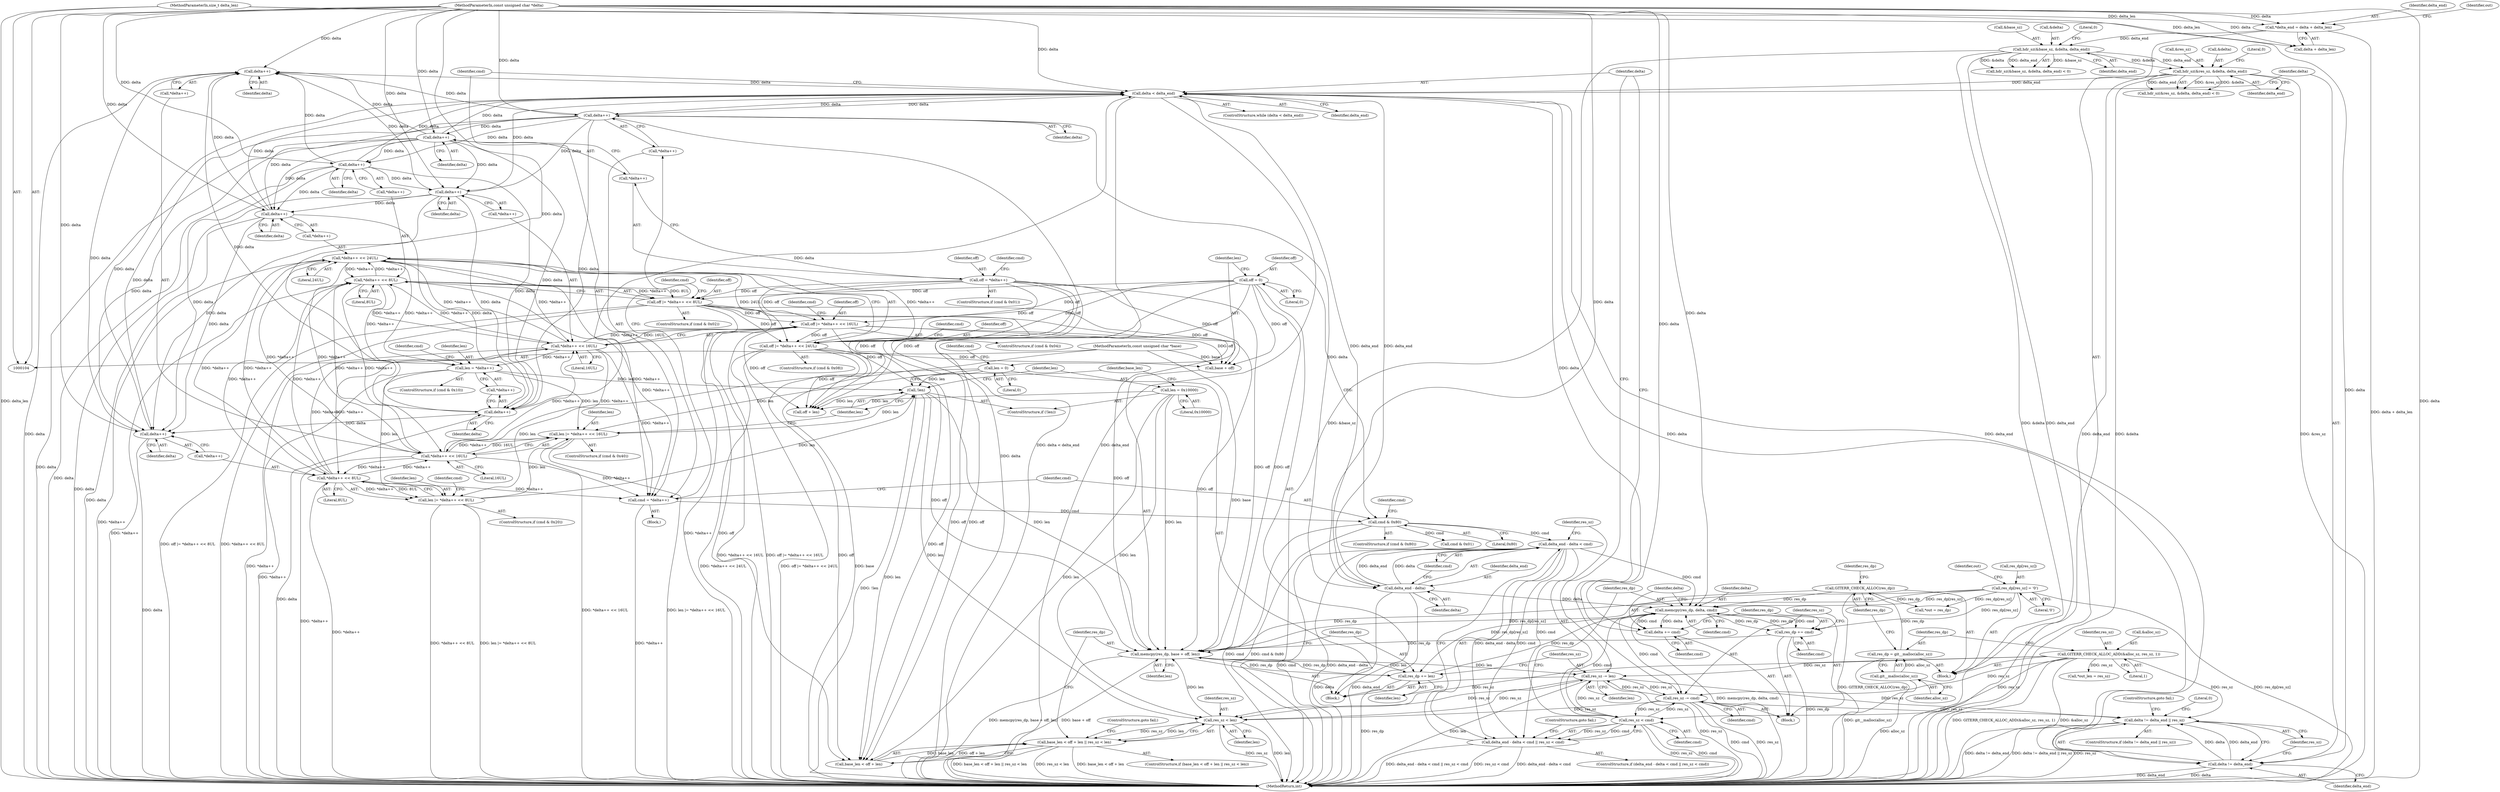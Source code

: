 digraph "1_libgit2_3f461902dc1072acb8b7607ee65d0a0458ffac2a@pointer" {
"1000284" [label="(Call,delta++)"];
"1000199" [label="(Call,delta++)"];
"1000191" [label="(Call,delta < delta_end)"];
"1000335" [label="(Call,delta += cmd)"];
"1000331" [label="(Call,memcpy(res_dp, delta, cmd))"];
"1000177" [label="(Call,res_dp[res_sz] = '\0')"];
"1000338" [label="(Call,res_dp += cmd)"];
"1000310" [label="(Call,res_dp += len)"];
"1000304" [label="(Call,memcpy(res_dp, base + off, len))"];
"1000175" [label="(Call,GITERR_CHECK_ALLOC(res_dp))"];
"1000171" [label="(Call,res_dp = git__malloc(alloc_sz))"];
"1000173" [label="(Call,git__malloc(alloc_sz))"];
"1000107" [label="(MethodParameterIn,const unsigned char *base)"];
"1000238" [label="(Call,off |= *delta++ << 16UL)"];
"1000218" [label="(Call,off = *delta++)"];
"1000227" [label="(Call,off |= *delta++ << 8UL)"];
"1000207" [label="(Call,off = 0)"];
"1000229" [label="(Call,*delta++ << 8UL)"];
"1000251" [label="(Call,*delta++ << 24UL)"];
"1000240" [label="(Call,*delta++ << 16UL)"];
"1000271" [label="(Call,*delta++ << 8UL)"];
"1000282" [label="(Call,*delta++ << 16UL)"];
"1000249" [label="(Call,off |= *delta++ << 24UL)"];
"1000300" [label="(Call,res_sz < len)"];
"1000341" [label="(Call,res_sz -= cmd)"];
"1000327" [label="(Call,res_sz < cmd)"];
"1000313" [label="(Call,res_sz -= len)"];
"1000166" [label="(Call,GITERR_CHECK_ALLOC_ADD(&alloc_sz, res_sz, 1))"];
"1000322" [label="(Call,delta_end - delta < cmd)"];
"1000323" [label="(Call,delta_end - delta)"];
"1000109" [label="(MethodParameterIn,const unsigned char *delta)"];
"1000202" [label="(Call,cmd & 0x80)"];
"1000196" [label="(Call,cmd = *delta++)"];
"1000290" [label="(Call,len = 0x10000)"];
"1000288" [label="(Call,!len)"];
"1000211" [label="(Call,len = 0)"];
"1000280" [label="(Call,len |= *delta++ << 16UL)"];
"1000269" [label="(Call,len |= *delta++ << 8UL)"];
"1000260" [label="(Call,len = *delta++)"];
"1000284" [label="(Call,delta++)"];
"1000253" [label="(Call,delta++)"];
"1000221" [label="(Call,delta++)"];
"1000231" [label="(Call,delta++)"];
"1000242" [label="(Call,delta++)"];
"1000263" [label="(Call,delta++)"];
"1000273" [label="(Call,delta++)"];
"1000152" [label="(Call,hdr_sz(&res_sz, &delta, delta_end))"];
"1000133" [label="(Call,hdr_sz(&base_sz, &delta, delta_end))"];
"1000113" [label="(Call,*delta_end = delta + delta_len)"];
"1000110" [label="(MethodParameterIn,size_t delta_len)"];
"1000321" [label="(Call,delta_end - delta < cmd || res_sz < cmd)"];
"1000294" [label="(Call,base_len < off + len || res_sz < len)"];
"1000348" [label="(Call,delta != delta_end || res_sz)"];
"1000349" [label="(Call,delta != delta_end)"];
"1000175" [label="(Call,GITERR_CHECK_ALLOC(res_dp))"];
"1000350" [label="(Identifier,delta)"];
"1000295" [label="(Call,base_len < off + len)"];
"1000305" [label="(Identifier,res_dp)"];
"1000169" [label="(Identifier,res_sz)"];
"1000191" [label="(Call,delta < delta_end)"];
"1000133" [label="(Call,hdr_sz(&base_sz, &delta, delta_end))"];
"1000177" [label="(Call,res_dp[res_sz] = '\0')"];
"1000247" [label="(Identifier,cmd)"];
"1000233" [label="(Literal,8UL)"];
"1000194" [label="(Block,)"];
"1000254" [label="(Identifier,delta)"];
"1000253" [label="(Call,delta++)"];
"1000134" [label="(Call,&base_sz)"];
"1000190" [label="(ControlStructure,while (delta < delta_end))"];
"1000213" [label="(Literal,0)"];
"1000276" [label="(ControlStructure,if (cmd & 0x40))"];
"1000274" [label="(Identifier,delta)"];
"1000374" [label="(MethodReturn,int)"];
"1000256" [label="(ControlStructure,if (cmd & 0x10))"];
"1000312" [label="(Identifier,len)"];
"1000107" [label="(MethodParameterIn,const unsigned char *base)"];
"1000203" [label="(Identifier,cmd)"];
"1000281" [label="(Identifier,len)"];
"1000273" [label="(Call,delta++)"];
"1000212" [label="(Identifier,len)"];
"1000197" [label="(Identifier,cmd)"];
"1000209" [label="(Literal,0)"];
"1000220" [label="(Call,*delta++)"];
"1000269" [label="(Call,len |= *delta++ << 8UL)"];
"1000347" [label="(ControlStructure,if (delta != delta_end || res_sz))"];
"1000242" [label="(Call,delta++)"];
"1000234" [label="(ControlStructure,if (cmd & 0x04))"];
"1000196" [label="(Call,cmd = *delta++)"];
"1000336" [label="(Identifier,delta)"];
"1000288" [label="(Call,!len)"];
"1000294" [label="(Call,base_len < off + len || res_sz < len)"];
"1000343" [label="(Identifier,cmd)"];
"1000351" [label="(Identifier,delta_end)"];
"1000214" [label="(ControlStructure,if (cmd & 0x01))"];
"1000325" [label="(Identifier,delta)"];
"1000261" [label="(Identifier,len)"];
"1000326" [label="(Identifier,cmd)"];
"1000151" [label="(Call,hdr_sz(&res_sz, &delta, delta_end) < 0)"];
"1000296" [label="(Identifier,base_len)"];
"1000331" [label="(Call,memcpy(res_dp, delta, cmd))"];
"1000155" [label="(Call,&delta)"];
"1000333" [label="(Identifier,delta)"];
"1000275" [label="(Literal,8UL)"];
"1000208" [label="(Identifier,off)"];
"1000181" [label="(Literal,'\0')"];
"1000270" [label="(Identifier,len)"];
"1000334" [label="(Identifier,cmd)"];
"1000309" [label="(Identifier,len)"];
"1000300" [label="(Call,res_sz < len)"];
"1000136" [label="(Call,&delta)"];
"1000267" [label="(Identifier,cmd)"];
"1000280" [label="(Call,len |= *delta++ << 16UL)"];
"1000258" [label="(Identifier,cmd)"];
"1000111" [label="(Block,)"];
"1000323" [label="(Call,delta_end - delta)"];
"1000352" [label="(Identifier,res_sz)"];
"1000340" [label="(Identifier,cmd)"];
"1000284" [label="(Call,delta++)"];
"1000304" [label="(Call,memcpy(res_dp, base + off, len))"];
"1000167" [label="(Call,&alloc_sz)"];
"1000198" [label="(Call,*delta++)"];
"1000337" [label="(Identifier,cmd)"];
"1000239" [label="(Identifier,off)"];
"1000250" [label="(Identifier,off)"];
"1000265" [label="(ControlStructure,if (cmd & 0x20))"];
"1000332" [label="(Identifier,res_dp)"];
"1000232" [label="(Identifier,delta)"];
"1000283" [label="(Call,*delta++)"];
"1000324" [label="(Identifier,delta_end)"];
"1000314" [label="(Identifier,res_sz)"];
"1000227" [label="(Call,off |= *delta++ << 8UL)"];
"1000172" [label="(Identifier,res_dp)"];
"1000109" [label="(MethodParameterIn,const unsigned char *delta)"];
"1000236" [label="(Identifier,cmd)"];
"1000186" [label="(Call,*out_len = res_sz)"];
"1000230" [label="(Call,*delta++)"];
"1000263" [label="(Call,delta++)"];
"1000303" [label="(ControlStructure,goto fail;)"];
"1000251" [label="(Call,*delta++ << 24UL)"];
"1000231" [label="(Call,delta++)"];
"1000342" [label="(Identifier,res_sz)"];
"1000166" [label="(Call,GITERR_CHECK_ALLOC_ADD(&alloc_sz, res_sz, 1))"];
"1000244" [label="(Literal,16UL)"];
"1000110" [label="(MethodParameterIn,size_t delta_len)"];
"1000282" [label="(Call,*delta++ << 16UL)"];
"1000285" [label="(Identifier,delta)"];
"1000260" [label="(Call,len = *delta++)"];
"1000271" [label="(Call,*delta++ << 8UL)"];
"1000204" [label="(Literal,0x80)"];
"1000245" [label="(ControlStructure,if (cmd & 0x08))"];
"1000313" [label="(Call,res_sz -= len)"];
"1000292" [label="(Literal,0x10000)"];
"1000287" [label="(ControlStructure,if (!len))"];
"1000229" [label="(Call,*delta++ << 8UL)"];
"1000335" [label="(Call,delta += cmd)"];
"1000349" [label="(Call,delta != delta_end)"];
"1000223" [label="(ControlStructure,if (cmd & 0x02))"];
"1000182" [label="(Call,*out = res_dp)"];
"1000173" [label="(Call,git__malloc(alloc_sz))"];
"1000328" [label="(Identifier,res_sz)"];
"1000301" [label="(Identifier,res_sz)"];
"1000192" [label="(Identifier,delta)"];
"1000339" [label="(Identifier,res_dp)"];
"1000238" [label="(Call,off |= *delta++ << 16UL)"];
"1000272" [label="(Call,*delta++)"];
"1000113" [label="(Call,*delta_end = delta + delta_len)"];
"1000199" [label="(Call,delta++)"];
"1000330" [label="(ControlStructure,goto fail;)"];
"1000158" [label="(Literal,0)"];
"1000240" [label="(Call,*delta++ << 16UL)"];
"1000293" [label="(ControlStructure,if (base_len < off + len || res_sz < len))"];
"1000327" [label="(Call,res_sz < cmd)"];
"1000202" [label="(Call,cmd & 0x80)"];
"1000219" [label="(Identifier,off)"];
"1000338" [label="(Call,res_dp += cmd)"];
"1000201" [label="(ControlStructure,if (cmd & 0x80))"];
"1000341" [label="(Call,res_sz -= cmd)"];
"1000211" [label="(Call,len = 0)"];
"1000132" [label="(Call,hdr_sz(&base_sz, &delta, delta_end) < 0)"];
"1000322" [label="(Call,delta_end - delta < cmd)"];
"1000321" [label="(Call,delta_end - delta < cmd || res_sz < cmd)"];
"1000249" [label="(Call,off |= *delta++ << 24UL)"];
"1000222" [label="(Identifier,delta)"];
"1000289" [label="(Identifier,len)"];
"1000205" [label="(Block,)"];
"1000184" [label="(Identifier,out)"];
"1000176" [label="(Identifier,res_dp)"];
"1000353" [label="(ControlStructure,goto fail;)"];
"1000318" [label="(Identifier,cmd)"];
"1000216" [label="(Identifier,cmd)"];
"1000315" [label="(Identifier,len)"];
"1000139" [label="(Literal,0)"];
"1000153" [label="(Call,&res_sz)"];
"1000278" [label="(Identifier,cmd)"];
"1000241" [label="(Call,*delta++)"];
"1000228" [label="(Identifier,off)"];
"1000221" [label="(Call,delta++)"];
"1000319" [label="(Block,)"];
"1000174" [label="(Identifier,alloc_sz)"];
"1000215" [label="(Call,cmd & 0x01)"];
"1000114" [label="(Identifier,delta_end)"];
"1000355" [label="(Literal,0)"];
"1000311" [label="(Identifier,res_dp)"];
"1000243" [label="(Identifier,delta)"];
"1000171" [label="(Call,res_dp = git__malloc(alloc_sz))"];
"1000193" [label="(Identifier,delta_end)"];
"1000157" [label="(Identifier,delta_end)"];
"1000310" [label="(Call,res_dp += len)"];
"1000200" [label="(Identifier,delta)"];
"1000225" [label="(Identifier,cmd)"];
"1000207" [label="(Call,off = 0)"];
"1000179" [label="(Identifier,res_dp)"];
"1000302" [label="(Identifier,len)"];
"1000262" [label="(Call,*delta++)"];
"1000138" [label="(Identifier,delta_end)"];
"1000152" [label="(Call,hdr_sz(&res_sz, &delta, delta_end))"];
"1000297" [label="(Call,off + len)"];
"1000170" [label="(Literal,1)"];
"1000178" [label="(Call,res_dp[res_sz])"];
"1000264" [label="(Identifier,delta)"];
"1000291" [label="(Identifier,len)"];
"1000286" [label="(Literal,16UL)"];
"1000348" [label="(Call,delta != delta_end || res_sz)"];
"1000115" [label="(Call,delta + delta_len)"];
"1000124" [label="(Identifier,out)"];
"1000306" [label="(Call,base + off)"];
"1000290" [label="(Call,len = 0x10000)"];
"1000329" [label="(Identifier,cmd)"];
"1000320" [label="(ControlStructure,if (delta_end - delta < cmd || res_sz < cmd))"];
"1000218" [label="(Call,off = *delta++)"];
"1000252" [label="(Call,*delta++)"];
"1000255" [label="(Literal,24UL)"];
"1000284" -> "1000283"  [label="AST: "];
"1000284" -> "1000285"  [label="CFG: "];
"1000285" -> "1000284"  [label="AST: "];
"1000283" -> "1000284"  [label="CFG: "];
"1000284" -> "1000374"  [label="DDG: delta"];
"1000284" -> "1000191"  [label="DDG: delta"];
"1000199" -> "1000284"  [label="DDG: delta"];
"1000253" -> "1000284"  [label="DDG: delta"];
"1000221" -> "1000284"  [label="DDG: delta"];
"1000231" -> "1000284"  [label="DDG: delta"];
"1000263" -> "1000284"  [label="DDG: delta"];
"1000273" -> "1000284"  [label="DDG: delta"];
"1000242" -> "1000284"  [label="DDG: delta"];
"1000109" -> "1000284"  [label="DDG: delta"];
"1000199" -> "1000198"  [label="AST: "];
"1000199" -> "1000200"  [label="CFG: "];
"1000200" -> "1000199"  [label="AST: "];
"1000198" -> "1000199"  [label="CFG: "];
"1000199" -> "1000374"  [label="DDG: delta"];
"1000199" -> "1000191"  [label="DDG: delta"];
"1000191" -> "1000199"  [label="DDG: delta"];
"1000109" -> "1000199"  [label="DDG: delta"];
"1000199" -> "1000221"  [label="DDG: delta"];
"1000199" -> "1000231"  [label="DDG: delta"];
"1000199" -> "1000242"  [label="DDG: delta"];
"1000199" -> "1000253"  [label="DDG: delta"];
"1000199" -> "1000263"  [label="DDG: delta"];
"1000199" -> "1000273"  [label="DDG: delta"];
"1000199" -> "1000323"  [label="DDG: delta"];
"1000191" -> "1000190"  [label="AST: "];
"1000191" -> "1000193"  [label="CFG: "];
"1000192" -> "1000191"  [label="AST: "];
"1000193" -> "1000191"  [label="AST: "];
"1000197" -> "1000191"  [label="CFG: "];
"1000350" -> "1000191"  [label="CFG: "];
"1000191" -> "1000374"  [label="DDG: delta < delta_end"];
"1000191" -> "1000374"  [label="DDG: delta_end"];
"1000335" -> "1000191"  [label="DDG: delta"];
"1000253" -> "1000191"  [label="DDG: delta"];
"1000221" -> "1000191"  [label="DDG: delta"];
"1000231" -> "1000191"  [label="DDG: delta"];
"1000263" -> "1000191"  [label="DDG: delta"];
"1000273" -> "1000191"  [label="DDG: delta"];
"1000242" -> "1000191"  [label="DDG: delta"];
"1000109" -> "1000191"  [label="DDG: delta"];
"1000152" -> "1000191"  [label="DDG: delta_end"];
"1000323" -> "1000191"  [label="DDG: delta_end"];
"1000191" -> "1000323"  [label="DDG: delta_end"];
"1000191" -> "1000349"  [label="DDG: delta"];
"1000191" -> "1000349"  [label="DDG: delta_end"];
"1000335" -> "1000319"  [label="AST: "];
"1000335" -> "1000337"  [label="CFG: "];
"1000336" -> "1000335"  [label="AST: "];
"1000337" -> "1000335"  [label="AST: "];
"1000339" -> "1000335"  [label="CFG: "];
"1000331" -> "1000335"  [label="DDG: cmd"];
"1000331" -> "1000335"  [label="DDG: delta"];
"1000109" -> "1000335"  [label="DDG: delta"];
"1000331" -> "1000319"  [label="AST: "];
"1000331" -> "1000334"  [label="CFG: "];
"1000332" -> "1000331"  [label="AST: "];
"1000333" -> "1000331"  [label="AST: "];
"1000334" -> "1000331"  [label="AST: "];
"1000336" -> "1000331"  [label="CFG: "];
"1000331" -> "1000374"  [label="DDG: memcpy(res_dp, delta, cmd)"];
"1000177" -> "1000331"  [label="DDG: res_dp[res_sz]"];
"1000338" -> "1000331"  [label="DDG: res_dp"];
"1000310" -> "1000331"  [label="DDG: res_dp"];
"1000175" -> "1000331"  [label="DDG: res_dp"];
"1000323" -> "1000331"  [label="DDG: delta"];
"1000109" -> "1000331"  [label="DDG: delta"];
"1000322" -> "1000331"  [label="DDG: cmd"];
"1000327" -> "1000331"  [label="DDG: cmd"];
"1000331" -> "1000338"  [label="DDG: cmd"];
"1000331" -> "1000338"  [label="DDG: res_dp"];
"1000331" -> "1000341"  [label="DDG: cmd"];
"1000177" -> "1000111"  [label="AST: "];
"1000177" -> "1000181"  [label="CFG: "];
"1000178" -> "1000177"  [label="AST: "];
"1000181" -> "1000177"  [label="AST: "];
"1000184" -> "1000177"  [label="CFG: "];
"1000177" -> "1000374"  [label="DDG: res_dp[res_sz]"];
"1000177" -> "1000182"  [label="DDG: res_dp[res_sz]"];
"1000177" -> "1000304"  [label="DDG: res_dp[res_sz]"];
"1000177" -> "1000310"  [label="DDG: res_dp[res_sz]"];
"1000177" -> "1000338"  [label="DDG: res_dp[res_sz]"];
"1000338" -> "1000319"  [label="AST: "];
"1000338" -> "1000340"  [label="CFG: "];
"1000339" -> "1000338"  [label="AST: "];
"1000340" -> "1000338"  [label="AST: "];
"1000342" -> "1000338"  [label="CFG: "];
"1000338" -> "1000374"  [label="DDG: res_dp"];
"1000338" -> "1000304"  [label="DDG: res_dp"];
"1000310" -> "1000205"  [label="AST: "];
"1000310" -> "1000312"  [label="CFG: "];
"1000311" -> "1000310"  [label="AST: "];
"1000312" -> "1000310"  [label="AST: "];
"1000314" -> "1000310"  [label="CFG: "];
"1000310" -> "1000374"  [label="DDG: res_dp"];
"1000310" -> "1000304"  [label="DDG: res_dp"];
"1000304" -> "1000310"  [label="DDG: len"];
"1000304" -> "1000310"  [label="DDG: res_dp"];
"1000304" -> "1000205"  [label="AST: "];
"1000304" -> "1000309"  [label="CFG: "];
"1000305" -> "1000304"  [label="AST: "];
"1000306" -> "1000304"  [label="AST: "];
"1000309" -> "1000304"  [label="AST: "];
"1000311" -> "1000304"  [label="CFG: "];
"1000304" -> "1000374"  [label="DDG: memcpy(res_dp, base + off, len)"];
"1000304" -> "1000374"  [label="DDG: base + off"];
"1000175" -> "1000304"  [label="DDG: res_dp"];
"1000107" -> "1000304"  [label="DDG: base"];
"1000238" -> "1000304"  [label="DDG: off"];
"1000218" -> "1000304"  [label="DDG: off"];
"1000227" -> "1000304"  [label="DDG: off"];
"1000207" -> "1000304"  [label="DDG: off"];
"1000249" -> "1000304"  [label="DDG: off"];
"1000300" -> "1000304"  [label="DDG: len"];
"1000290" -> "1000304"  [label="DDG: len"];
"1000288" -> "1000304"  [label="DDG: len"];
"1000304" -> "1000313"  [label="DDG: len"];
"1000175" -> "1000111"  [label="AST: "];
"1000175" -> "1000176"  [label="CFG: "];
"1000176" -> "1000175"  [label="AST: "];
"1000179" -> "1000175"  [label="CFG: "];
"1000175" -> "1000374"  [label="DDG: GITERR_CHECK_ALLOC(res_dp)"];
"1000171" -> "1000175"  [label="DDG: res_dp"];
"1000175" -> "1000182"  [label="DDG: res_dp"];
"1000171" -> "1000111"  [label="AST: "];
"1000171" -> "1000173"  [label="CFG: "];
"1000172" -> "1000171"  [label="AST: "];
"1000173" -> "1000171"  [label="AST: "];
"1000176" -> "1000171"  [label="CFG: "];
"1000171" -> "1000374"  [label="DDG: git__malloc(alloc_sz)"];
"1000173" -> "1000171"  [label="DDG: alloc_sz"];
"1000173" -> "1000174"  [label="CFG: "];
"1000174" -> "1000173"  [label="AST: "];
"1000173" -> "1000374"  [label="DDG: alloc_sz"];
"1000107" -> "1000104"  [label="AST: "];
"1000107" -> "1000374"  [label="DDG: base"];
"1000107" -> "1000306"  [label="DDG: base"];
"1000238" -> "1000234"  [label="AST: "];
"1000238" -> "1000240"  [label="CFG: "];
"1000239" -> "1000238"  [label="AST: "];
"1000240" -> "1000238"  [label="AST: "];
"1000247" -> "1000238"  [label="CFG: "];
"1000238" -> "1000374"  [label="DDG: *delta++ << 16UL"];
"1000238" -> "1000374"  [label="DDG: off |= *delta++ << 16UL"];
"1000218" -> "1000238"  [label="DDG: off"];
"1000227" -> "1000238"  [label="DDG: off"];
"1000207" -> "1000238"  [label="DDG: off"];
"1000240" -> "1000238"  [label="DDG: *delta++"];
"1000240" -> "1000238"  [label="DDG: 16UL"];
"1000238" -> "1000249"  [label="DDG: off"];
"1000238" -> "1000295"  [label="DDG: off"];
"1000238" -> "1000297"  [label="DDG: off"];
"1000238" -> "1000306"  [label="DDG: off"];
"1000218" -> "1000214"  [label="AST: "];
"1000218" -> "1000220"  [label="CFG: "];
"1000219" -> "1000218"  [label="AST: "];
"1000220" -> "1000218"  [label="AST: "];
"1000225" -> "1000218"  [label="CFG: "];
"1000218" -> "1000374"  [label="DDG: *delta++"];
"1000218" -> "1000227"  [label="DDG: off"];
"1000218" -> "1000249"  [label="DDG: off"];
"1000218" -> "1000295"  [label="DDG: off"];
"1000218" -> "1000297"  [label="DDG: off"];
"1000218" -> "1000306"  [label="DDG: off"];
"1000227" -> "1000223"  [label="AST: "];
"1000227" -> "1000229"  [label="CFG: "];
"1000228" -> "1000227"  [label="AST: "];
"1000229" -> "1000227"  [label="AST: "];
"1000236" -> "1000227"  [label="CFG: "];
"1000227" -> "1000374"  [label="DDG: off |= *delta++ << 8UL"];
"1000227" -> "1000374"  [label="DDG: *delta++ << 8UL"];
"1000207" -> "1000227"  [label="DDG: off"];
"1000229" -> "1000227"  [label="DDG: *delta++"];
"1000229" -> "1000227"  [label="DDG: 8UL"];
"1000227" -> "1000249"  [label="DDG: off"];
"1000227" -> "1000295"  [label="DDG: off"];
"1000227" -> "1000297"  [label="DDG: off"];
"1000227" -> "1000306"  [label="DDG: off"];
"1000207" -> "1000205"  [label="AST: "];
"1000207" -> "1000209"  [label="CFG: "];
"1000208" -> "1000207"  [label="AST: "];
"1000209" -> "1000207"  [label="AST: "];
"1000212" -> "1000207"  [label="CFG: "];
"1000207" -> "1000249"  [label="DDG: off"];
"1000207" -> "1000295"  [label="DDG: off"];
"1000207" -> "1000297"  [label="DDG: off"];
"1000207" -> "1000306"  [label="DDG: off"];
"1000229" -> "1000233"  [label="CFG: "];
"1000230" -> "1000229"  [label="AST: "];
"1000233" -> "1000229"  [label="AST: "];
"1000229" -> "1000374"  [label="DDG: *delta++"];
"1000229" -> "1000196"  [label="DDG: *delta++"];
"1000251" -> "1000229"  [label="DDG: *delta++"];
"1000271" -> "1000229"  [label="DDG: *delta++"];
"1000282" -> "1000229"  [label="DDG: *delta++"];
"1000240" -> "1000229"  [label="DDG: *delta++"];
"1000229" -> "1000240"  [label="DDG: *delta++"];
"1000229" -> "1000251"  [label="DDG: *delta++"];
"1000229" -> "1000260"  [label="DDG: *delta++"];
"1000229" -> "1000271"  [label="DDG: *delta++"];
"1000229" -> "1000282"  [label="DDG: *delta++"];
"1000251" -> "1000249"  [label="AST: "];
"1000251" -> "1000255"  [label="CFG: "];
"1000252" -> "1000251"  [label="AST: "];
"1000255" -> "1000251"  [label="AST: "];
"1000249" -> "1000251"  [label="CFG: "];
"1000251" -> "1000374"  [label="DDG: *delta++"];
"1000251" -> "1000196"  [label="DDG: *delta++"];
"1000251" -> "1000240"  [label="DDG: *delta++"];
"1000251" -> "1000249"  [label="DDG: *delta++"];
"1000251" -> "1000249"  [label="DDG: 24UL"];
"1000240" -> "1000251"  [label="DDG: *delta++"];
"1000271" -> "1000251"  [label="DDG: *delta++"];
"1000282" -> "1000251"  [label="DDG: *delta++"];
"1000251" -> "1000260"  [label="DDG: *delta++"];
"1000251" -> "1000271"  [label="DDG: *delta++"];
"1000251" -> "1000282"  [label="DDG: *delta++"];
"1000240" -> "1000244"  [label="CFG: "];
"1000241" -> "1000240"  [label="AST: "];
"1000244" -> "1000240"  [label="AST: "];
"1000240" -> "1000374"  [label="DDG: *delta++"];
"1000240" -> "1000196"  [label="DDG: *delta++"];
"1000271" -> "1000240"  [label="DDG: *delta++"];
"1000282" -> "1000240"  [label="DDG: *delta++"];
"1000240" -> "1000260"  [label="DDG: *delta++"];
"1000240" -> "1000271"  [label="DDG: *delta++"];
"1000240" -> "1000282"  [label="DDG: *delta++"];
"1000271" -> "1000269"  [label="AST: "];
"1000271" -> "1000275"  [label="CFG: "];
"1000272" -> "1000271"  [label="AST: "];
"1000275" -> "1000271"  [label="AST: "];
"1000269" -> "1000271"  [label="CFG: "];
"1000271" -> "1000374"  [label="DDG: *delta++"];
"1000271" -> "1000196"  [label="DDG: *delta++"];
"1000271" -> "1000269"  [label="DDG: *delta++"];
"1000271" -> "1000269"  [label="DDG: 8UL"];
"1000282" -> "1000271"  [label="DDG: *delta++"];
"1000271" -> "1000282"  [label="DDG: *delta++"];
"1000282" -> "1000280"  [label="AST: "];
"1000282" -> "1000286"  [label="CFG: "];
"1000283" -> "1000282"  [label="AST: "];
"1000286" -> "1000282"  [label="AST: "];
"1000280" -> "1000282"  [label="CFG: "];
"1000282" -> "1000374"  [label="DDG: *delta++"];
"1000282" -> "1000196"  [label="DDG: *delta++"];
"1000282" -> "1000280"  [label="DDG: *delta++"];
"1000282" -> "1000280"  [label="DDG: 16UL"];
"1000249" -> "1000245"  [label="AST: "];
"1000250" -> "1000249"  [label="AST: "];
"1000258" -> "1000249"  [label="CFG: "];
"1000249" -> "1000374"  [label="DDG: *delta++ << 24UL"];
"1000249" -> "1000374"  [label="DDG: off |= *delta++ << 24UL"];
"1000249" -> "1000295"  [label="DDG: off"];
"1000249" -> "1000297"  [label="DDG: off"];
"1000249" -> "1000306"  [label="DDG: off"];
"1000300" -> "1000294"  [label="AST: "];
"1000300" -> "1000302"  [label="CFG: "];
"1000301" -> "1000300"  [label="AST: "];
"1000302" -> "1000300"  [label="AST: "];
"1000294" -> "1000300"  [label="CFG: "];
"1000300" -> "1000374"  [label="DDG: res_sz"];
"1000300" -> "1000374"  [label="DDG: len"];
"1000300" -> "1000294"  [label="DDG: res_sz"];
"1000300" -> "1000294"  [label="DDG: len"];
"1000341" -> "1000300"  [label="DDG: res_sz"];
"1000313" -> "1000300"  [label="DDG: res_sz"];
"1000166" -> "1000300"  [label="DDG: res_sz"];
"1000290" -> "1000300"  [label="DDG: len"];
"1000288" -> "1000300"  [label="DDG: len"];
"1000300" -> "1000313"  [label="DDG: res_sz"];
"1000341" -> "1000319"  [label="AST: "];
"1000341" -> "1000343"  [label="CFG: "];
"1000342" -> "1000341"  [label="AST: "];
"1000343" -> "1000341"  [label="AST: "];
"1000192" -> "1000341"  [label="CFG: "];
"1000341" -> "1000374"  [label="DDG: cmd"];
"1000341" -> "1000374"  [label="DDG: res_sz"];
"1000341" -> "1000313"  [label="DDG: res_sz"];
"1000341" -> "1000327"  [label="DDG: res_sz"];
"1000327" -> "1000341"  [label="DDG: res_sz"];
"1000313" -> "1000341"  [label="DDG: res_sz"];
"1000166" -> "1000341"  [label="DDG: res_sz"];
"1000341" -> "1000348"  [label="DDG: res_sz"];
"1000327" -> "1000321"  [label="AST: "];
"1000327" -> "1000329"  [label="CFG: "];
"1000328" -> "1000327"  [label="AST: "];
"1000329" -> "1000327"  [label="AST: "];
"1000321" -> "1000327"  [label="CFG: "];
"1000327" -> "1000374"  [label="DDG: res_sz"];
"1000327" -> "1000374"  [label="DDG: cmd"];
"1000327" -> "1000321"  [label="DDG: res_sz"];
"1000327" -> "1000321"  [label="DDG: cmd"];
"1000313" -> "1000327"  [label="DDG: res_sz"];
"1000166" -> "1000327"  [label="DDG: res_sz"];
"1000322" -> "1000327"  [label="DDG: cmd"];
"1000313" -> "1000205"  [label="AST: "];
"1000313" -> "1000315"  [label="CFG: "];
"1000314" -> "1000313"  [label="AST: "];
"1000315" -> "1000313"  [label="AST: "];
"1000192" -> "1000313"  [label="CFG: "];
"1000313" -> "1000374"  [label="DDG: len"];
"1000313" -> "1000374"  [label="DDG: res_sz"];
"1000166" -> "1000313"  [label="DDG: res_sz"];
"1000313" -> "1000348"  [label="DDG: res_sz"];
"1000166" -> "1000111"  [label="AST: "];
"1000166" -> "1000170"  [label="CFG: "];
"1000167" -> "1000166"  [label="AST: "];
"1000169" -> "1000166"  [label="AST: "];
"1000170" -> "1000166"  [label="AST: "];
"1000172" -> "1000166"  [label="CFG: "];
"1000166" -> "1000374"  [label="DDG: GITERR_CHECK_ALLOC_ADD(&alloc_sz, res_sz, 1)"];
"1000166" -> "1000374"  [label="DDG: &alloc_sz"];
"1000166" -> "1000186"  [label="DDG: res_sz"];
"1000166" -> "1000348"  [label="DDG: res_sz"];
"1000322" -> "1000321"  [label="AST: "];
"1000322" -> "1000326"  [label="CFG: "];
"1000323" -> "1000322"  [label="AST: "];
"1000326" -> "1000322"  [label="AST: "];
"1000328" -> "1000322"  [label="CFG: "];
"1000321" -> "1000322"  [label="CFG: "];
"1000322" -> "1000374"  [label="DDG: cmd"];
"1000322" -> "1000374"  [label="DDG: delta_end - delta"];
"1000322" -> "1000321"  [label="DDG: delta_end - delta"];
"1000322" -> "1000321"  [label="DDG: cmd"];
"1000323" -> "1000322"  [label="DDG: delta_end"];
"1000323" -> "1000322"  [label="DDG: delta"];
"1000202" -> "1000322"  [label="DDG: cmd"];
"1000323" -> "1000325"  [label="CFG: "];
"1000324" -> "1000323"  [label="AST: "];
"1000325" -> "1000323"  [label="AST: "];
"1000326" -> "1000323"  [label="CFG: "];
"1000323" -> "1000374"  [label="DDG: delta_end"];
"1000323" -> "1000374"  [label="DDG: delta"];
"1000109" -> "1000323"  [label="DDG: delta"];
"1000109" -> "1000104"  [label="AST: "];
"1000109" -> "1000374"  [label="DDG: delta"];
"1000109" -> "1000113"  [label="DDG: delta"];
"1000109" -> "1000115"  [label="DDG: delta"];
"1000109" -> "1000221"  [label="DDG: delta"];
"1000109" -> "1000231"  [label="DDG: delta"];
"1000109" -> "1000242"  [label="DDG: delta"];
"1000109" -> "1000253"  [label="DDG: delta"];
"1000109" -> "1000263"  [label="DDG: delta"];
"1000109" -> "1000273"  [label="DDG: delta"];
"1000109" -> "1000349"  [label="DDG: delta"];
"1000202" -> "1000201"  [label="AST: "];
"1000202" -> "1000204"  [label="CFG: "];
"1000203" -> "1000202"  [label="AST: "];
"1000204" -> "1000202"  [label="AST: "];
"1000208" -> "1000202"  [label="CFG: "];
"1000318" -> "1000202"  [label="CFG: "];
"1000202" -> "1000374"  [label="DDG: cmd"];
"1000202" -> "1000374"  [label="DDG: cmd & 0x80"];
"1000196" -> "1000202"  [label="DDG: cmd"];
"1000202" -> "1000215"  [label="DDG: cmd"];
"1000196" -> "1000194"  [label="AST: "];
"1000196" -> "1000198"  [label="CFG: "];
"1000197" -> "1000196"  [label="AST: "];
"1000198" -> "1000196"  [label="AST: "];
"1000203" -> "1000196"  [label="CFG: "];
"1000196" -> "1000374"  [label="DDG: *delta++"];
"1000290" -> "1000287"  [label="AST: "];
"1000290" -> "1000292"  [label="CFG: "];
"1000291" -> "1000290"  [label="AST: "];
"1000292" -> "1000290"  [label="AST: "];
"1000296" -> "1000290"  [label="CFG: "];
"1000290" -> "1000295"  [label="DDG: len"];
"1000290" -> "1000297"  [label="DDG: len"];
"1000288" -> "1000287"  [label="AST: "];
"1000288" -> "1000289"  [label="CFG: "];
"1000289" -> "1000288"  [label="AST: "];
"1000291" -> "1000288"  [label="CFG: "];
"1000296" -> "1000288"  [label="CFG: "];
"1000288" -> "1000374"  [label="DDG: !len"];
"1000211" -> "1000288"  [label="DDG: len"];
"1000280" -> "1000288"  [label="DDG: len"];
"1000269" -> "1000288"  [label="DDG: len"];
"1000260" -> "1000288"  [label="DDG: len"];
"1000288" -> "1000295"  [label="DDG: len"];
"1000288" -> "1000297"  [label="DDG: len"];
"1000211" -> "1000205"  [label="AST: "];
"1000211" -> "1000213"  [label="CFG: "];
"1000212" -> "1000211"  [label="AST: "];
"1000213" -> "1000211"  [label="AST: "];
"1000216" -> "1000211"  [label="CFG: "];
"1000211" -> "1000269"  [label="DDG: len"];
"1000211" -> "1000280"  [label="DDG: len"];
"1000280" -> "1000276"  [label="AST: "];
"1000281" -> "1000280"  [label="AST: "];
"1000289" -> "1000280"  [label="CFG: "];
"1000280" -> "1000374"  [label="DDG: *delta++ << 16UL"];
"1000280" -> "1000374"  [label="DDG: len |= *delta++ << 16UL"];
"1000269" -> "1000280"  [label="DDG: len"];
"1000260" -> "1000280"  [label="DDG: len"];
"1000269" -> "1000265"  [label="AST: "];
"1000270" -> "1000269"  [label="AST: "];
"1000278" -> "1000269"  [label="CFG: "];
"1000269" -> "1000374"  [label="DDG: len |= *delta++ << 8UL"];
"1000269" -> "1000374"  [label="DDG: *delta++ << 8UL"];
"1000260" -> "1000269"  [label="DDG: len"];
"1000260" -> "1000256"  [label="AST: "];
"1000260" -> "1000262"  [label="CFG: "];
"1000261" -> "1000260"  [label="AST: "];
"1000262" -> "1000260"  [label="AST: "];
"1000267" -> "1000260"  [label="CFG: "];
"1000260" -> "1000374"  [label="DDG: *delta++"];
"1000253" -> "1000252"  [label="AST: "];
"1000253" -> "1000254"  [label="CFG: "];
"1000254" -> "1000253"  [label="AST: "];
"1000252" -> "1000253"  [label="CFG: "];
"1000253" -> "1000374"  [label="DDG: delta"];
"1000221" -> "1000253"  [label="DDG: delta"];
"1000231" -> "1000253"  [label="DDG: delta"];
"1000242" -> "1000253"  [label="DDG: delta"];
"1000253" -> "1000263"  [label="DDG: delta"];
"1000253" -> "1000273"  [label="DDG: delta"];
"1000221" -> "1000220"  [label="AST: "];
"1000221" -> "1000222"  [label="CFG: "];
"1000222" -> "1000221"  [label="AST: "];
"1000220" -> "1000221"  [label="CFG: "];
"1000221" -> "1000374"  [label="DDG: delta"];
"1000221" -> "1000231"  [label="DDG: delta"];
"1000221" -> "1000242"  [label="DDG: delta"];
"1000221" -> "1000263"  [label="DDG: delta"];
"1000221" -> "1000273"  [label="DDG: delta"];
"1000231" -> "1000230"  [label="AST: "];
"1000231" -> "1000232"  [label="CFG: "];
"1000232" -> "1000231"  [label="AST: "];
"1000230" -> "1000231"  [label="CFG: "];
"1000231" -> "1000374"  [label="DDG: delta"];
"1000231" -> "1000242"  [label="DDG: delta"];
"1000231" -> "1000263"  [label="DDG: delta"];
"1000231" -> "1000273"  [label="DDG: delta"];
"1000242" -> "1000241"  [label="AST: "];
"1000242" -> "1000243"  [label="CFG: "];
"1000243" -> "1000242"  [label="AST: "];
"1000241" -> "1000242"  [label="CFG: "];
"1000242" -> "1000374"  [label="DDG: delta"];
"1000242" -> "1000263"  [label="DDG: delta"];
"1000242" -> "1000273"  [label="DDG: delta"];
"1000263" -> "1000262"  [label="AST: "];
"1000263" -> "1000264"  [label="CFG: "];
"1000264" -> "1000263"  [label="AST: "];
"1000262" -> "1000263"  [label="CFG: "];
"1000263" -> "1000374"  [label="DDG: delta"];
"1000263" -> "1000273"  [label="DDG: delta"];
"1000273" -> "1000272"  [label="AST: "];
"1000273" -> "1000274"  [label="CFG: "];
"1000274" -> "1000273"  [label="AST: "];
"1000272" -> "1000273"  [label="CFG: "];
"1000273" -> "1000374"  [label="DDG: delta"];
"1000152" -> "1000151"  [label="AST: "];
"1000152" -> "1000157"  [label="CFG: "];
"1000153" -> "1000152"  [label="AST: "];
"1000155" -> "1000152"  [label="AST: "];
"1000157" -> "1000152"  [label="AST: "];
"1000158" -> "1000152"  [label="CFG: "];
"1000152" -> "1000374"  [label="DDG: delta_end"];
"1000152" -> "1000374"  [label="DDG: &delta"];
"1000152" -> "1000374"  [label="DDG: &res_sz"];
"1000152" -> "1000151"  [label="DDG: &res_sz"];
"1000152" -> "1000151"  [label="DDG: &delta"];
"1000152" -> "1000151"  [label="DDG: delta_end"];
"1000133" -> "1000152"  [label="DDG: &delta"];
"1000133" -> "1000152"  [label="DDG: delta_end"];
"1000133" -> "1000132"  [label="AST: "];
"1000133" -> "1000138"  [label="CFG: "];
"1000134" -> "1000133"  [label="AST: "];
"1000136" -> "1000133"  [label="AST: "];
"1000138" -> "1000133"  [label="AST: "];
"1000139" -> "1000133"  [label="CFG: "];
"1000133" -> "1000374"  [label="DDG: &base_sz"];
"1000133" -> "1000374"  [label="DDG: &delta"];
"1000133" -> "1000374"  [label="DDG: delta_end"];
"1000133" -> "1000132"  [label="DDG: &base_sz"];
"1000133" -> "1000132"  [label="DDG: &delta"];
"1000133" -> "1000132"  [label="DDG: delta_end"];
"1000113" -> "1000133"  [label="DDG: delta_end"];
"1000113" -> "1000111"  [label="AST: "];
"1000113" -> "1000115"  [label="CFG: "];
"1000114" -> "1000113"  [label="AST: "];
"1000115" -> "1000113"  [label="AST: "];
"1000124" -> "1000113"  [label="CFG: "];
"1000113" -> "1000374"  [label="DDG: delta + delta_len"];
"1000110" -> "1000113"  [label="DDG: delta_len"];
"1000110" -> "1000104"  [label="AST: "];
"1000110" -> "1000374"  [label="DDG: delta_len"];
"1000110" -> "1000115"  [label="DDG: delta_len"];
"1000321" -> "1000320"  [label="AST: "];
"1000330" -> "1000321"  [label="CFG: "];
"1000332" -> "1000321"  [label="CFG: "];
"1000321" -> "1000374"  [label="DDG: delta_end - delta < cmd"];
"1000321" -> "1000374"  [label="DDG: delta_end - delta < cmd || res_sz < cmd"];
"1000321" -> "1000374"  [label="DDG: res_sz < cmd"];
"1000294" -> "1000293"  [label="AST: "];
"1000294" -> "1000295"  [label="CFG: "];
"1000295" -> "1000294"  [label="AST: "];
"1000303" -> "1000294"  [label="CFG: "];
"1000305" -> "1000294"  [label="CFG: "];
"1000294" -> "1000374"  [label="DDG: base_len < off + len || res_sz < len"];
"1000294" -> "1000374"  [label="DDG: res_sz < len"];
"1000294" -> "1000374"  [label="DDG: base_len < off + len"];
"1000295" -> "1000294"  [label="DDG: base_len"];
"1000295" -> "1000294"  [label="DDG: off + len"];
"1000348" -> "1000347"  [label="AST: "];
"1000348" -> "1000349"  [label="CFG: "];
"1000348" -> "1000352"  [label="CFG: "];
"1000349" -> "1000348"  [label="AST: "];
"1000352" -> "1000348"  [label="AST: "];
"1000353" -> "1000348"  [label="CFG: "];
"1000355" -> "1000348"  [label="CFG: "];
"1000348" -> "1000374"  [label="DDG: delta != delta_end"];
"1000348" -> "1000374"  [label="DDG: delta != delta_end || res_sz"];
"1000348" -> "1000374"  [label="DDG: res_sz"];
"1000349" -> "1000348"  [label="DDG: delta"];
"1000349" -> "1000348"  [label="DDG: delta_end"];
"1000349" -> "1000351"  [label="CFG: "];
"1000350" -> "1000349"  [label="AST: "];
"1000351" -> "1000349"  [label="AST: "];
"1000352" -> "1000349"  [label="CFG: "];
"1000349" -> "1000374"  [label="DDG: delta_end"];
"1000349" -> "1000374"  [label="DDG: delta"];
}
